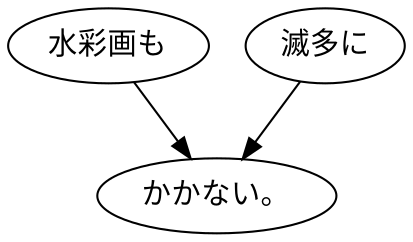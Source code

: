 digraph graph330 {
	node0 [label="水彩画も"];
	node1 [label="滅多に"];
	node2 [label="かかない。"];
	node0 -> node2;
	node1 -> node2;
}
